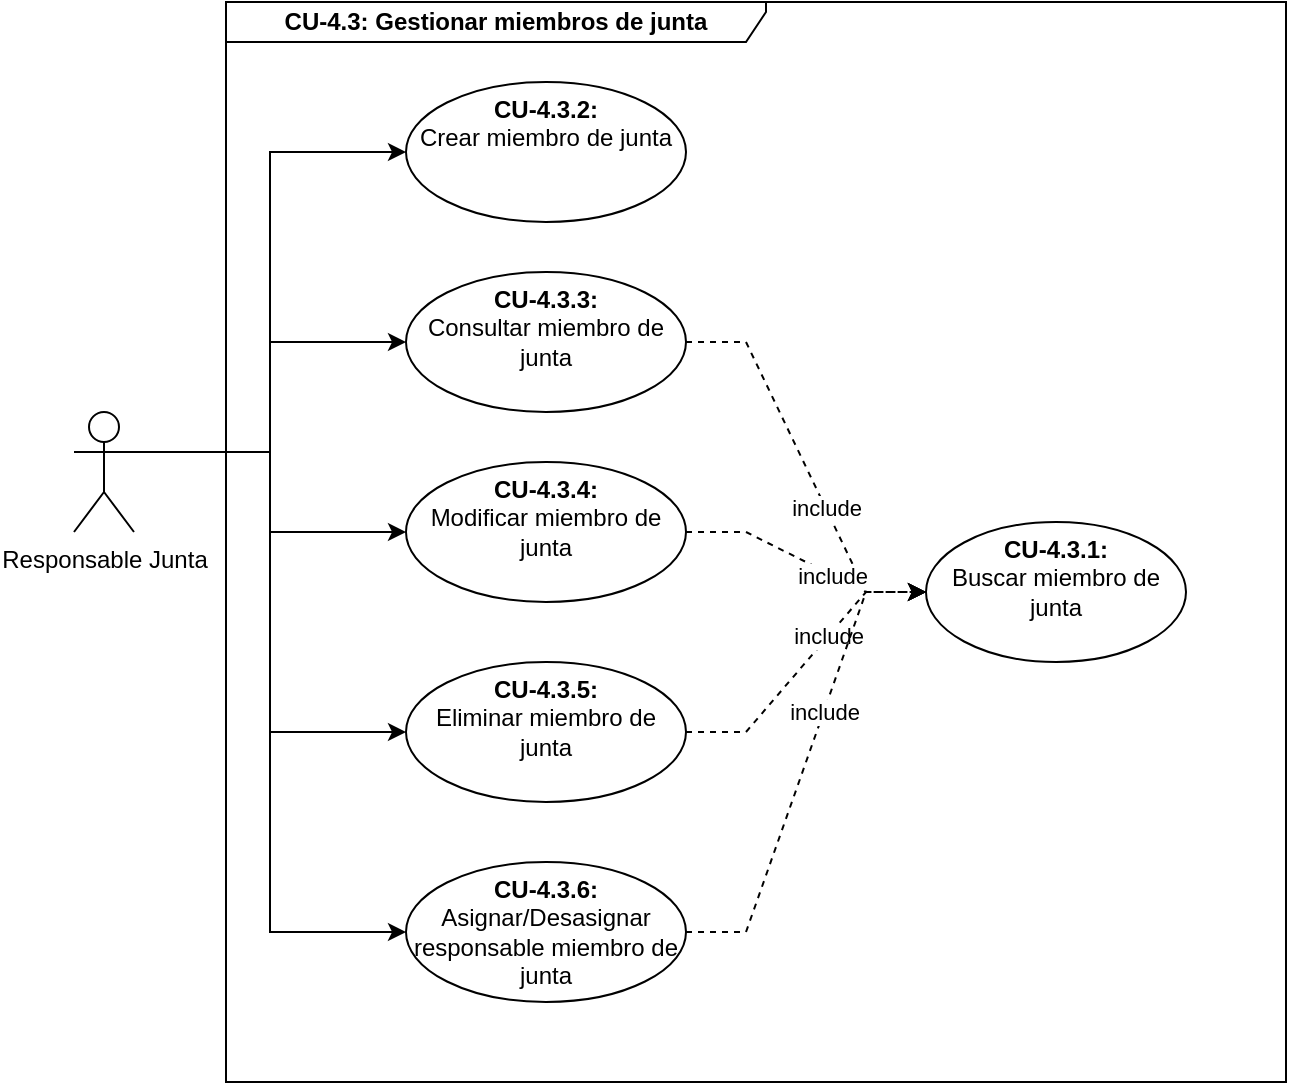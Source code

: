 <mxfile version="21.6.5" type="device">
  <diagram id="szs79xgOVXDPXgL9OrpX" name="Página-1">
    <mxGraphModel dx="1418" dy="820" grid="1" gridSize="10" guides="1" tooltips="1" connect="1" arrows="1" fold="1" page="1" pageScale="1" pageWidth="1150" pageHeight="700" math="0" shadow="0">
      <root>
        <mxCell id="0" />
        <mxCell id="1" parent="0" />
        <mxCell id="DPbp3sRypC6EYG-zwKEf-8" style="edgeStyle=orthogonalEdgeStyle;rounded=0;orthogonalLoop=1;jettySize=auto;html=1;exitX=1;exitY=0.333;exitDx=0;exitDy=0;exitPerimeter=0;entryX=0;entryY=0.5;entryDx=0;entryDy=0;" parent="1" source="Wg3yzN3p5O1BGDVJ7ORX-7" target="DPbp3sRypC6EYG-zwKEf-5" edge="1">
          <mxGeometry relative="1" as="geometry">
            <mxPoint x="155" y="235" as="sourcePoint" />
          </mxGeometry>
        </mxCell>
        <mxCell id="Q_k_FdXEpbmu3CS_4IuE-2" style="edgeStyle=orthogonalEdgeStyle;rounded=0;orthogonalLoop=1;jettySize=auto;html=1;exitX=1;exitY=0.333;exitDx=0;exitDy=0;exitPerimeter=0;entryX=0;entryY=0.5;entryDx=0;entryDy=0;" parent="1" source="Wg3yzN3p5O1BGDVJ7ORX-7" target="Q_k_FdXEpbmu3CS_4IuE-1" edge="1">
          <mxGeometry relative="1" as="geometry">
            <mxPoint x="155" y="235" as="sourcePoint" />
          </mxGeometry>
        </mxCell>
        <mxCell id="hSa4uURxNk3DmLp7kRdM-2" style="edgeStyle=orthogonalEdgeStyle;rounded=0;orthogonalLoop=1;jettySize=auto;html=1;exitX=1;exitY=0.333;exitDx=0;exitDy=0;exitPerimeter=0;entryX=0;entryY=0.5;entryDx=0;entryDy=0;" parent="1" source="Wg3yzN3p5O1BGDVJ7ORX-7" target="hSa4uURxNk3DmLp7kRdM-1" edge="1">
          <mxGeometry relative="1" as="geometry">
            <mxPoint x="155" y="235" as="sourcePoint" />
          </mxGeometry>
        </mxCell>
        <mxCell id="NUaUHLJXbepJ66ujS02r-15" value="CU-4.3: Gestionar miembros de junta" style="shape=umlFrame;whiteSpace=wrap;html=1;width=270;height=20;fontStyle=1" parent="1" vertex="1">
          <mxGeometry x="310" y="110" width="530" height="540" as="geometry" />
        </mxCell>
        <mxCell id="NUaUHLJXbepJ66ujS02r-18" value="&lt;b&gt;CU-&lt;/b&gt;&lt;b style=&quot;border-color: var(--border-color);&quot;&gt;4.3&lt;/b&gt;&lt;b&gt;.1: &lt;br&gt;&lt;/b&gt;Buscar miembro de junta" style="ellipse;whiteSpace=wrap;html=1;verticalAlign=top;" parent="1" vertex="1">
          <mxGeometry x="660" y="370" width="130" height="70" as="geometry" />
        </mxCell>
        <mxCell id="DPbp3sRypC6EYG-zwKEf-5" value="&lt;b&gt;CU-4.3.2: &lt;br&gt;&lt;/b&gt;Crear miembro de junta" style="ellipse;whiteSpace=wrap;html=1;verticalAlign=top;" parent="1" vertex="1">
          <mxGeometry x="400" y="150" width="140" height="70" as="geometry" />
        </mxCell>
        <mxCell id="J01Buqdj7F6MblkKf3Q8-6" style="edgeStyle=entityRelationEdgeStyle;rounded=0;orthogonalLoop=1;jettySize=auto;html=1;exitX=1;exitY=0.5;exitDx=0;exitDy=0;entryX=0;entryY=0.5;entryDx=0;entryDy=0;dashed=1;" parent="1" source="Q_k_FdXEpbmu3CS_4IuE-1" target="NUaUHLJXbepJ66ujS02r-18" edge="1">
          <mxGeometry relative="1" as="geometry" />
        </mxCell>
        <mxCell id="J01Buqdj7F6MblkKf3Q8-7" value="include" style="edgeLabel;html=1;align=center;verticalAlign=middle;resizable=0;points=[];" parent="J01Buqdj7F6MblkKf3Q8-6" vertex="1" connectable="0">
          <mxGeometry x="0.224" relative="1" as="geometry">
            <mxPoint as="offset" />
          </mxGeometry>
        </mxCell>
        <mxCell id="Q_k_FdXEpbmu3CS_4IuE-1" value="&lt;b&gt;CU-&lt;/b&gt;&lt;b style=&quot;border-color: var(--border-color);&quot;&gt;4.3&lt;/b&gt;&lt;b&gt;.3: &lt;br&gt;&lt;/b&gt;Consultar miembro de junta" style="ellipse;whiteSpace=wrap;html=1;verticalAlign=top;" parent="1" vertex="1">
          <mxGeometry x="400" y="245" width="140" height="70" as="geometry" />
        </mxCell>
        <mxCell id="hSa4uURxNk3DmLp7kRdM-1" value="&lt;b&gt;CU-&lt;/b&gt;&lt;b style=&quot;border-color: var(--border-color);&quot;&gt;4.3&lt;/b&gt;&lt;b&gt;.4: &lt;br&gt;&lt;/b&gt;Modificar miembro de junta" style="ellipse;whiteSpace=wrap;html=1;verticalAlign=top;" parent="1" vertex="1">
          <mxGeometry x="400" y="340" width="140" height="70" as="geometry" />
        </mxCell>
        <mxCell id="J01Buqdj7F6MblkKf3Q8-3" style="edgeStyle=orthogonalEdgeStyle;rounded=0;orthogonalLoop=1;jettySize=auto;html=1;exitX=1;exitY=0.333;exitDx=0;exitDy=0;exitPerimeter=0;entryX=0;entryY=0.5;entryDx=0;entryDy=0;" parent="1" source="Wg3yzN3p5O1BGDVJ7ORX-7" target="J01Buqdj7F6MblkKf3Q8-1" edge="1">
          <mxGeometry relative="1" as="geometry" />
        </mxCell>
        <mxCell id="J01Buqdj7F6MblkKf3Q8-4" style="edgeStyle=orthogonalEdgeStyle;rounded=0;orthogonalLoop=1;jettySize=auto;html=1;exitX=1;exitY=0.333;exitDx=0;exitDy=0;exitPerimeter=0;entryX=0;entryY=0.5;entryDx=0;entryDy=0;" parent="1" source="Wg3yzN3p5O1BGDVJ7ORX-7" target="J01Buqdj7F6MblkKf3Q8-2" edge="1">
          <mxGeometry relative="1" as="geometry" />
        </mxCell>
        <mxCell id="Wg3yzN3p5O1BGDVJ7ORX-7" value="&lt;span style=&quot;background-color: rgb(255 , 255 , 255)&quot;&gt;Responsable Junta&lt;/span&gt;" style="shape=umlActor;verticalLabelPosition=bottom;verticalAlign=top;html=1;outlineConnect=0;" parent="1" vertex="1">
          <mxGeometry x="234" y="315" width="30" height="60" as="geometry" />
        </mxCell>
        <mxCell id="J01Buqdj7F6MblkKf3Q8-1" value="&lt;b&gt;CU-&lt;/b&gt;&lt;b style=&quot;border-color: var(--border-color);&quot;&gt;4.3&lt;/b&gt;&lt;b&gt;.5: &lt;br&gt;&lt;/b&gt;Eliminar miembro de junta" style="ellipse;whiteSpace=wrap;html=1;verticalAlign=top;" parent="1" vertex="1">
          <mxGeometry x="400" y="440" width="140" height="70" as="geometry" />
        </mxCell>
        <mxCell id="J01Buqdj7F6MblkKf3Q8-2" value="&lt;b&gt;CU-&lt;/b&gt;&lt;b style=&quot;border-color: var(--border-color);&quot;&gt;4.3&lt;/b&gt;&lt;b&gt;.6: &lt;br&gt;&lt;/b&gt;Asignar/Desasignar responsable miembro de junta" style="ellipse;whiteSpace=wrap;html=1;verticalAlign=top;" parent="1" vertex="1">
          <mxGeometry x="400" y="540" width="140" height="70" as="geometry" />
        </mxCell>
        <mxCell id="J01Buqdj7F6MblkKf3Q8-8" style="edgeStyle=entityRelationEdgeStyle;rounded=0;orthogonalLoop=1;jettySize=auto;html=1;exitX=1;exitY=0.5;exitDx=0;exitDy=0;dashed=1;entryX=0;entryY=0.5;entryDx=0;entryDy=0;" parent="1" source="hSa4uURxNk3DmLp7kRdM-1" target="NUaUHLJXbepJ66ujS02r-18" edge="1">
          <mxGeometry relative="1" as="geometry">
            <mxPoint x="550" y="290" as="sourcePoint" />
            <mxPoint x="660" y="350" as="targetPoint" />
          </mxGeometry>
        </mxCell>
        <mxCell id="J01Buqdj7F6MblkKf3Q8-9" value="include" style="edgeLabel;html=1;align=center;verticalAlign=middle;resizable=0;points=[];" parent="J01Buqdj7F6MblkKf3Q8-8" vertex="1" connectable="0">
          <mxGeometry x="0.224" relative="1" as="geometry">
            <mxPoint as="offset" />
          </mxGeometry>
        </mxCell>
        <mxCell id="J01Buqdj7F6MblkKf3Q8-10" style="edgeStyle=entityRelationEdgeStyle;rounded=0;orthogonalLoop=1;jettySize=auto;html=1;exitX=1;exitY=0.5;exitDx=0;exitDy=0;dashed=1;entryX=0;entryY=0.5;entryDx=0;entryDy=0;" parent="1" source="J01Buqdj7F6MblkKf3Q8-1" target="NUaUHLJXbepJ66ujS02r-18" edge="1">
          <mxGeometry relative="1" as="geometry">
            <mxPoint x="550" y="385" as="sourcePoint" />
            <mxPoint x="670" y="360" as="targetPoint" />
          </mxGeometry>
        </mxCell>
        <mxCell id="J01Buqdj7F6MblkKf3Q8-11" value="include" style="edgeLabel;html=1;align=center;verticalAlign=middle;resizable=0;points=[];" parent="J01Buqdj7F6MblkKf3Q8-10" vertex="1" connectable="0">
          <mxGeometry x="0.224" relative="1" as="geometry">
            <mxPoint as="offset" />
          </mxGeometry>
        </mxCell>
        <mxCell id="J01Buqdj7F6MblkKf3Q8-12" style="edgeStyle=entityRelationEdgeStyle;rounded=0;orthogonalLoop=1;jettySize=auto;html=1;exitX=1;exitY=0.5;exitDx=0;exitDy=0;dashed=1;entryX=0;entryY=0.5;entryDx=0;entryDy=0;" parent="1" source="J01Buqdj7F6MblkKf3Q8-2" target="NUaUHLJXbepJ66ujS02r-18" edge="1">
          <mxGeometry relative="1" as="geometry">
            <mxPoint x="550" y="485" as="sourcePoint" />
            <mxPoint x="670" y="360" as="targetPoint" />
          </mxGeometry>
        </mxCell>
        <mxCell id="J01Buqdj7F6MblkKf3Q8-13" value="include" style="edgeLabel;html=1;align=center;verticalAlign=middle;resizable=0;points=[];" parent="J01Buqdj7F6MblkKf3Q8-12" vertex="1" connectable="0">
          <mxGeometry x="0.224" relative="1" as="geometry">
            <mxPoint as="offset" />
          </mxGeometry>
        </mxCell>
      </root>
    </mxGraphModel>
  </diagram>
</mxfile>
